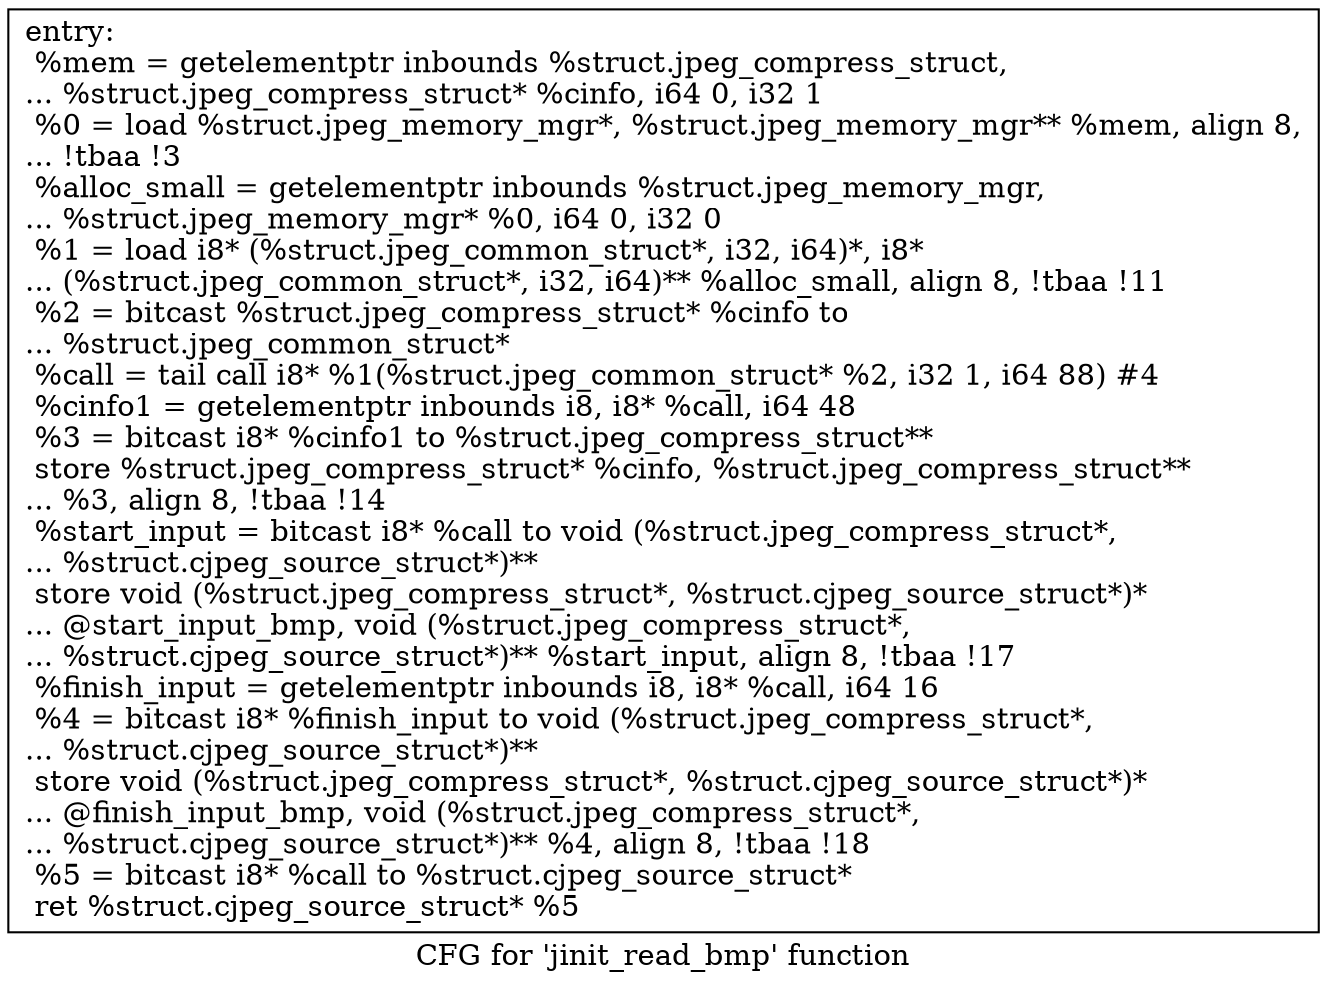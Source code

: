 digraph "CFG for 'jinit_read_bmp' function" {
	label="CFG for 'jinit_read_bmp' function";

	Node0x4d80670 [shape=record,label="{entry:\l  %mem = getelementptr inbounds %struct.jpeg_compress_struct,\l... %struct.jpeg_compress_struct* %cinfo, i64 0, i32 1\l  %0 = load %struct.jpeg_memory_mgr*, %struct.jpeg_memory_mgr** %mem, align 8,\l... !tbaa !3\l  %alloc_small = getelementptr inbounds %struct.jpeg_memory_mgr,\l... %struct.jpeg_memory_mgr* %0, i64 0, i32 0\l  %1 = load i8* (%struct.jpeg_common_struct*, i32, i64)*, i8*\l... (%struct.jpeg_common_struct*, i32, i64)** %alloc_small, align 8, !tbaa !11\l  %2 = bitcast %struct.jpeg_compress_struct* %cinfo to\l... %struct.jpeg_common_struct*\l  %call = tail call i8* %1(%struct.jpeg_common_struct* %2, i32 1, i64 88) #4\l  %cinfo1 = getelementptr inbounds i8, i8* %call, i64 48\l  %3 = bitcast i8* %cinfo1 to %struct.jpeg_compress_struct**\l  store %struct.jpeg_compress_struct* %cinfo, %struct.jpeg_compress_struct**\l... %3, align 8, !tbaa !14\l  %start_input = bitcast i8* %call to void (%struct.jpeg_compress_struct*,\l... %struct.cjpeg_source_struct*)**\l  store void (%struct.jpeg_compress_struct*, %struct.cjpeg_source_struct*)*\l... @start_input_bmp, void (%struct.jpeg_compress_struct*,\l... %struct.cjpeg_source_struct*)** %start_input, align 8, !tbaa !17\l  %finish_input = getelementptr inbounds i8, i8* %call, i64 16\l  %4 = bitcast i8* %finish_input to void (%struct.jpeg_compress_struct*,\l... %struct.cjpeg_source_struct*)**\l  store void (%struct.jpeg_compress_struct*, %struct.cjpeg_source_struct*)*\l... @finish_input_bmp, void (%struct.jpeg_compress_struct*,\l... %struct.cjpeg_source_struct*)** %4, align 8, !tbaa !18\l  %5 = bitcast i8* %call to %struct.cjpeg_source_struct*\l  ret %struct.cjpeg_source_struct* %5\l}"];
}
